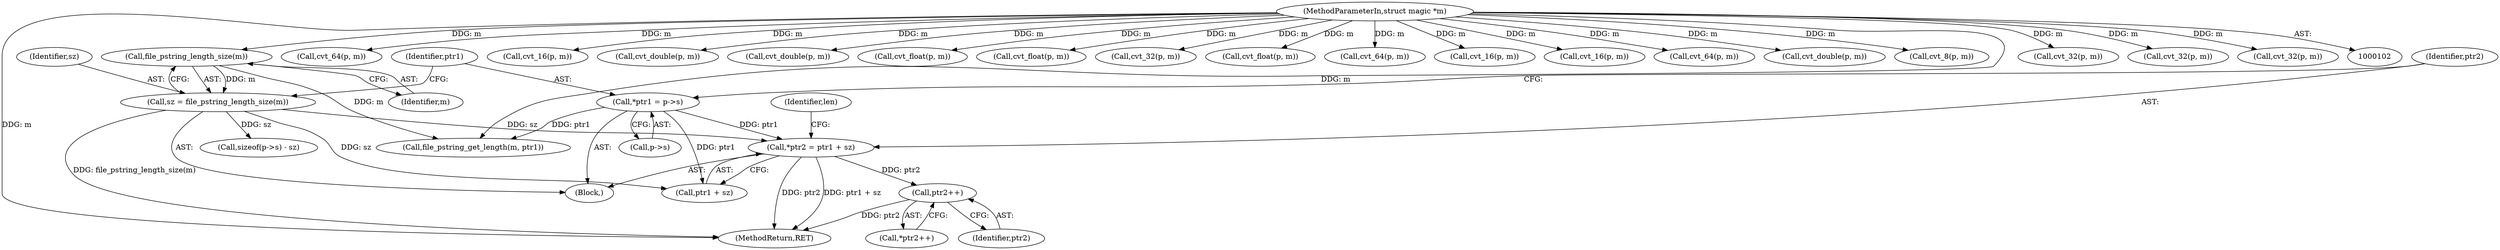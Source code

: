 digraph "0_file_27a14bc7ba285a0a5ebfdb55e54001aa11932b08@pointer" {
"1000220" [label="(Call,ptr2++)"];
"1000185" [label="(Call,*ptr2 = ptr1 + sz)"];
"1000179" [label="(Call,*ptr1 = p->s)"];
"1000174" [label="(Call,sz = file_pstring_length_size(m))"];
"1000176" [label="(Call,file_pstring_length_size(m))"];
"1000104" [label="(MethodParameterIn,struct magic *m)"];
"1000391" [label="(Call,cvt_64(p, m))"];
"1000174" [label="(Call,sz = file_pstring_length_size(m))"];
"1000193" [label="(Call,file_pstring_get_length(m, ptr1))"];
"1000186" [label="(Identifier,ptr2)"];
"1000248" [label="(Call,cvt_16(p, m))"];
"1000712" [label="(Call,cvt_double(p, m))"];
"1000176" [label="(Call,file_pstring_length_size(m))"];
"1000886" [label="(Call,cvt_double(p, m))"];
"1000706" [label="(Call,cvt_float(p, m))"];
"1000206" [label="(Call,sizeof(p->s) - sz)"];
"1000219" [label="(Call,*ptr2++)"];
"1000659" [label="(Call,cvt_float(p, m))"];
"1000180" [label="(Identifier,ptr1)"];
"1000463" [label="(Call,cvt_32(p, m))"];
"1000612" [label="(Call,cvt_float(p, m))"];
"1000192" [label="(Identifier,len)"];
"1000175" [label="(Identifier,sz)"];
"1000148" [label="(Call,cvt_64(p, m))"];
"1000416" [label="(Call,cvt_16(p, m))"];
"1000185" [label="(Call,*ptr2 = ptr1 + sz)"];
"1000172" [label="(Block,)"];
"1000131" [label="(Call,cvt_16(p, m))"];
"1000559" [label="(Call,cvt_64(p, m))"];
"1000799" [label="(Call,cvt_double(p, m))"];
"1000125" [label="(Call,cvt_8(p, m))"];
"1000221" [label="(Identifier,ptr2)"];
"1000908" [label="(MethodReturn,RET)"];
"1000179" [label="(Call,*ptr1 = p->s)"];
"1000139" [label="(Call,cvt_32(p, m))"];
"1000177" [label="(Identifier,m)"];
"1000220" [label="(Call,ptr2++)"];
"1000104" [label="(MethodParameterIn,struct magic *m)"];
"1000181" [label="(Call,p->s)"];
"1000606" [label="(Call,cvt_32(p, m))"];
"1000187" [label="(Call,ptr1 + sz)"];
"1000295" [label="(Call,cvt_32(p, m))"];
"1000220" -> "1000219"  [label="AST: "];
"1000220" -> "1000221"  [label="CFG: "];
"1000221" -> "1000220"  [label="AST: "];
"1000219" -> "1000220"  [label="CFG: "];
"1000220" -> "1000908"  [label="DDG: ptr2"];
"1000185" -> "1000220"  [label="DDG: ptr2"];
"1000185" -> "1000172"  [label="AST: "];
"1000185" -> "1000187"  [label="CFG: "];
"1000186" -> "1000185"  [label="AST: "];
"1000187" -> "1000185"  [label="AST: "];
"1000192" -> "1000185"  [label="CFG: "];
"1000185" -> "1000908"  [label="DDG: ptr2"];
"1000185" -> "1000908"  [label="DDG: ptr1 + sz"];
"1000179" -> "1000185"  [label="DDG: ptr1"];
"1000174" -> "1000185"  [label="DDG: sz"];
"1000179" -> "1000172"  [label="AST: "];
"1000179" -> "1000181"  [label="CFG: "];
"1000180" -> "1000179"  [label="AST: "];
"1000181" -> "1000179"  [label="AST: "];
"1000186" -> "1000179"  [label="CFG: "];
"1000179" -> "1000187"  [label="DDG: ptr1"];
"1000179" -> "1000193"  [label="DDG: ptr1"];
"1000174" -> "1000172"  [label="AST: "];
"1000174" -> "1000176"  [label="CFG: "];
"1000175" -> "1000174"  [label="AST: "];
"1000176" -> "1000174"  [label="AST: "];
"1000180" -> "1000174"  [label="CFG: "];
"1000174" -> "1000908"  [label="DDG: file_pstring_length_size(m)"];
"1000176" -> "1000174"  [label="DDG: m"];
"1000174" -> "1000187"  [label="DDG: sz"];
"1000174" -> "1000206"  [label="DDG: sz"];
"1000176" -> "1000177"  [label="CFG: "];
"1000177" -> "1000176"  [label="AST: "];
"1000104" -> "1000176"  [label="DDG: m"];
"1000176" -> "1000193"  [label="DDG: m"];
"1000104" -> "1000102"  [label="AST: "];
"1000104" -> "1000908"  [label="DDG: m"];
"1000104" -> "1000125"  [label="DDG: m"];
"1000104" -> "1000131"  [label="DDG: m"];
"1000104" -> "1000139"  [label="DDG: m"];
"1000104" -> "1000148"  [label="DDG: m"];
"1000104" -> "1000193"  [label="DDG: m"];
"1000104" -> "1000248"  [label="DDG: m"];
"1000104" -> "1000295"  [label="DDG: m"];
"1000104" -> "1000391"  [label="DDG: m"];
"1000104" -> "1000416"  [label="DDG: m"];
"1000104" -> "1000463"  [label="DDG: m"];
"1000104" -> "1000559"  [label="DDG: m"];
"1000104" -> "1000606"  [label="DDG: m"];
"1000104" -> "1000612"  [label="DDG: m"];
"1000104" -> "1000659"  [label="DDG: m"];
"1000104" -> "1000706"  [label="DDG: m"];
"1000104" -> "1000712"  [label="DDG: m"];
"1000104" -> "1000799"  [label="DDG: m"];
"1000104" -> "1000886"  [label="DDG: m"];
}

